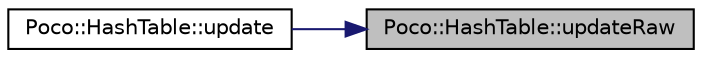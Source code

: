 digraph "Poco::HashTable::updateRaw"
{
 // LATEX_PDF_SIZE
  edge [fontname="Helvetica",fontsize="10",labelfontname="Helvetica",labelfontsize="10"];
  node [fontname="Helvetica",fontsize="10",shape=record];
  rankdir="RL";
  Node1 [label="Poco::HashTable::updateRaw",height=0.2,width=0.4,color="black", fillcolor="grey75", style="filled", fontcolor="black",tooltip=" "];
  Node1 -> Node2 [dir="back",color="midnightblue",fontsize="10",style="solid"];
  Node2 [label="Poco::HashTable::update",height=0.2,width=0.4,color="black", fillcolor="white", style="filled",URL="$classPoco_1_1HashTable.html#ae4ca9a703d8628ad91627fbdb1d0f2b1",tooltip=" "];
}
